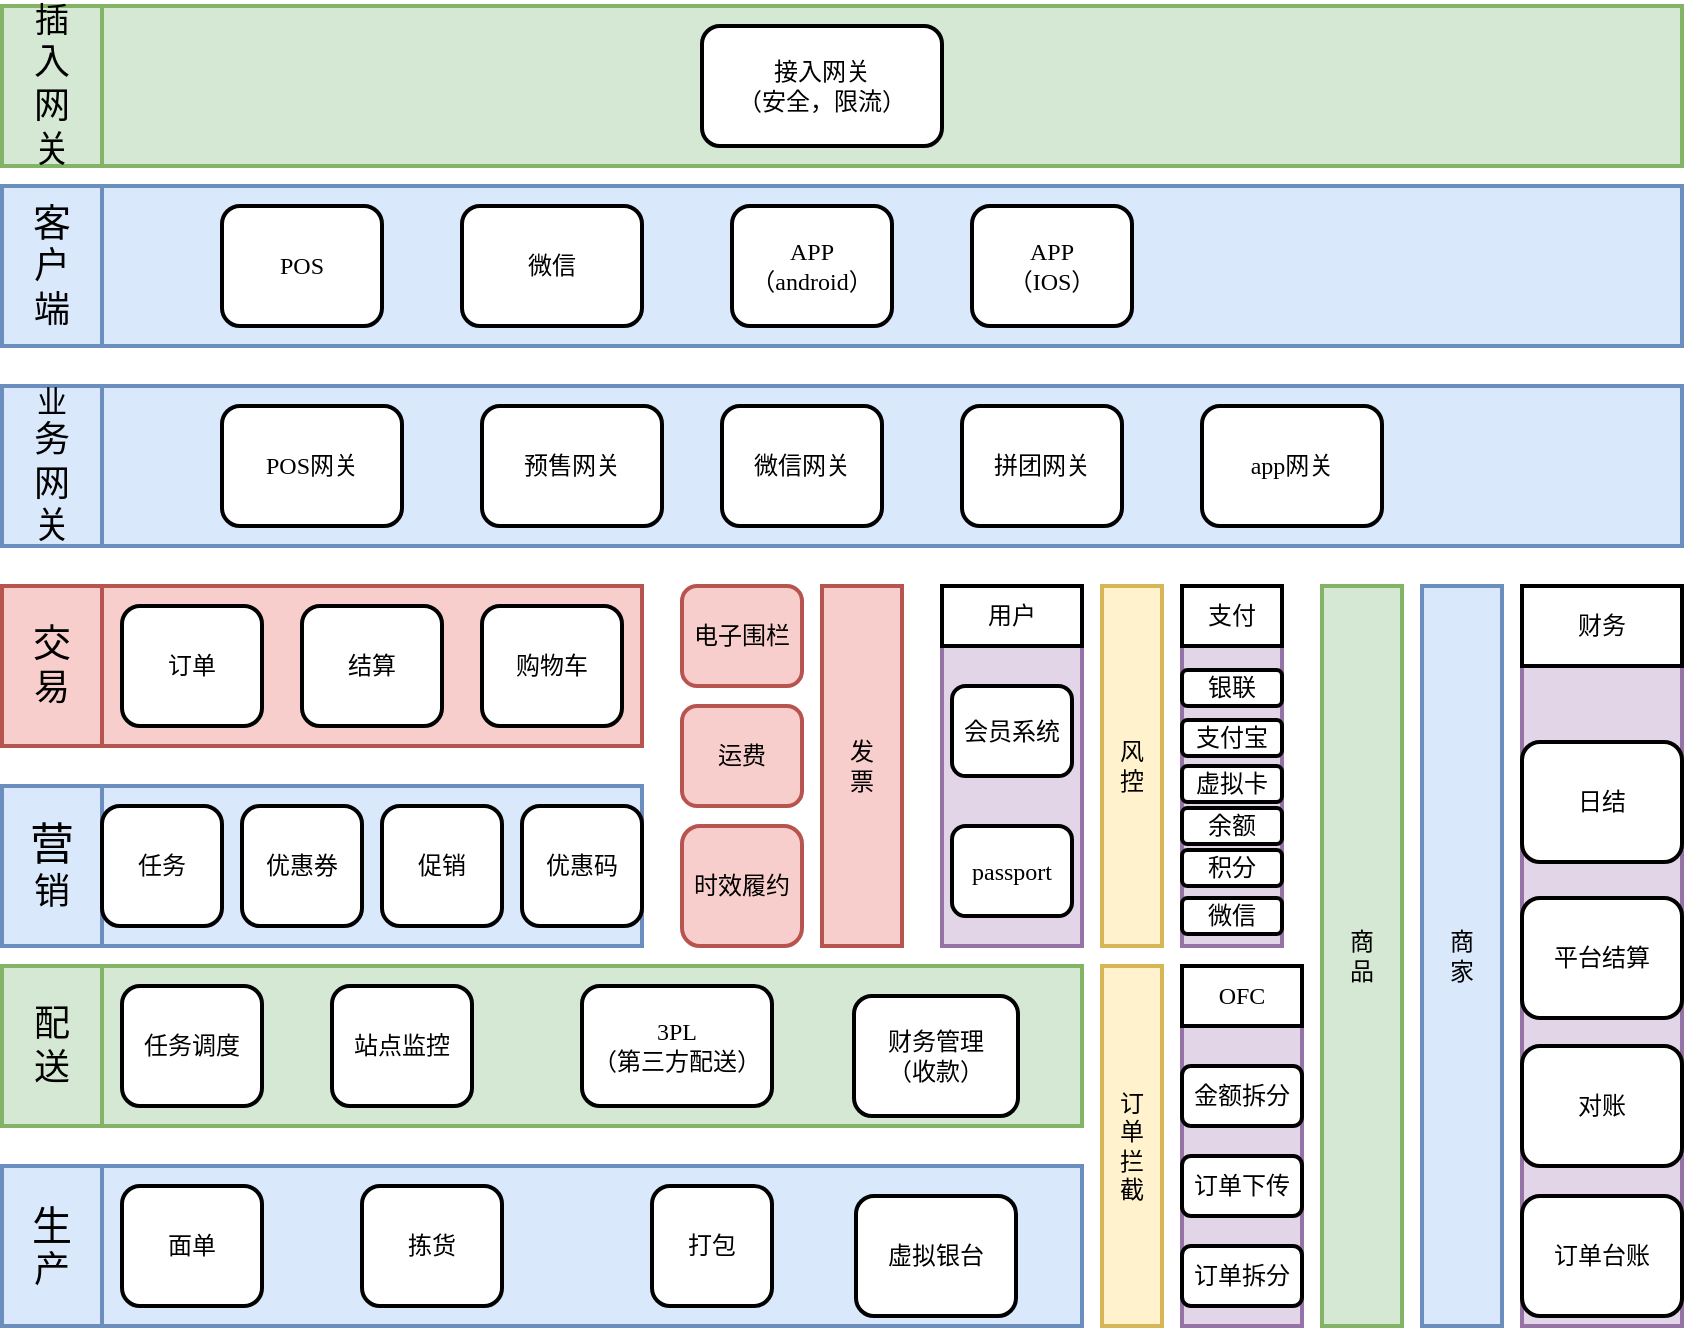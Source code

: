 <mxfile version="20.2.7" type="github">
  <diagram id="qA5--Rq1NtxISiFX53wE" name="Page-1">
    <mxGraphModel dx="3078" dy="1906" grid="1" gridSize="10" guides="1" tooltips="1" connect="1" arrows="1" fold="1" page="1" pageScale="1" pageWidth="827" pageHeight="1169" math="0" shadow="0">
      <root>
        <mxCell id="0" />
        <mxCell id="1" parent="0" />
        <mxCell id="vEzcvhKvF4258BoND81l-2" value="" style="rounded=0;whiteSpace=wrap;html=1;strokeWidth=2;fillColor=#dae8fc;strokeColor=#6c8ebf;fontFamily=Comic Sans MS;" vertex="1" parent="1">
          <mxGeometry x="-840" y="80" width="840" height="80" as="geometry" />
        </mxCell>
        <mxCell id="vEzcvhKvF4258BoND81l-3" value="&lt;font style=&quot;font-size: 19px&quot;&gt;客&lt;/font&gt;&lt;div&gt;&lt;font size=&quot;4&quot;&gt;户&lt;/font&gt;&lt;/div&gt;&lt;div&gt;&lt;font size=&quot;4&quot;&gt;端&lt;/font&gt;&lt;/div&gt;" style="rounded=0;whiteSpace=wrap;html=1;strokeWidth=2;fillColor=#dae8fc;strokeColor=#6c8ebf;fontFamily=Comic Sans MS;" vertex="1" parent="1">
          <mxGeometry x="-840" y="80" width="50" height="80" as="geometry" />
        </mxCell>
        <mxCell id="vEzcvhKvF4258BoND81l-4" value="POS" style="rounded=1;whiteSpace=wrap;html=1;strokeWidth=2;fontFamily=Comic Sans MS;" vertex="1" parent="1">
          <mxGeometry x="-730" y="90" width="80" height="60" as="geometry" />
        </mxCell>
        <mxCell id="vEzcvhKvF4258BoND81l-5" value="微信" style="rounded=1;whiteSpace=wrap;html=1;strokeWidth=2;fontFamily=Comic Sans MS;" vertex="1" parent="1">
          <mxGeometry x="-610" y="90" width="90" height="60" as="geometry" />
        </mxCell>
        <mxCell id="vEzcvhKvF4258BoND81l-6" value="APP&lt;div&gt;（android）&lt;/div&gt;" style="rounded=1;whiteSpace=wrap;html=1;strokeWidth=2;fontFamily=Comic Sans MS;" vertex="1" parent="1">
          <mxGeometry x="-475" y="90" width="80" height="60" as="geometry" />
        </mxCell>
        <mxCell id="vEzcvhKvF4258BoND81l-7" value="APP&lt;div&gt;（IOS）&lt;/div&gt;" style="rounded=1;whiteSpace=wrap;html=1;strokeWidth=2;fontFamily=Comic Sans MS;" vertex="1" parent="1">
          <mxGeometry x="-355" y="90" width="80" height="60" as="geometry" />
        </mxCell>
        <mxCell id="vEzcvhKvF4258BoND81l-8" value="" style="rounded=0;whiteSpace=wrap;html=1;strokeWidth=2;fillColor=#dae8fc;strokeColor=#6c8ebf;fontFamily=Comic Sans MS;" vertex="1" parent="1">
          <mxGeometry x="-840" y="180" width="840" height="80" as="geometry" />
        </mxCell>
        <mxCell id="vEzcvhKvF4258BoND81l-9" value="&lt;font style=&quot;font-size: 15px&quot;&gt;业&lt;/font&gt;&lt;div&gt;&lt;font size=&quot;4&quot;&gt;务&lt;/font&gt;&lt;/div&gt;&lt;div&gt;&lt;font size=&quot;4&quot;&gt;网&lt;/font&gt;&lt;/div&gt;&lt;div&gt;&lt;font size=&quot;4&quot;&gt;关&lt;/font&gt;&lt;/div&gt;" style="rounded=0;whiteSpace=wrap;html=1;strokeWidth=2;fillColor=#dae8fc;strokeColor=#6c8ebf;fontFamily=Comic Sans MS;" vertex="1" parent="1">
          <mxGeometry x="-840" y="180" width="50" height="80" as="geometry" />
        </mxCell>
        <mxCell id="vEzcvhKvF4258BoND81l-10" value="POS网关" style="rounded=1;whiteSpace=wrap;html=1;strokeWidth=2;fontFamily=Comic Sans MS;" vertex="1" parent="1">
          <mxGeometry x="-730" y="190" width="90" height="60" as="geometry" />
        </mxCell>
        <mxCell id="vEzcvhKvF4258BoND81l-11" value="预售网关" style="rounded=1;whiteSpace=wrap;html=1;strokeWidth=2;fontFamily=Comic Sans MS;" vertex="1" parent="1">
          <mxGeometry x="-600" y="190" width="90" height="60" as="geometry" />
        </mxCell>
        <mxCell id="vEzcvhKvF4258BoND81l-12" value="微信网关" style="rounded=1;whiteSpace=wrap;html=1;strokeWidth=2;fontFamily=Comic Sans MS;" vertex="1" parent="1">
          <mxGeometry x="-480" y="190" width="80" height="60" as="geometry" />
        </mxCell>
        <mxCell id="vEzcvhKvF4258BoND81l-13" value="拼团网关" style="rounded=1;whiteSpace=wrap;html=1;strokeWidth=2;fontFamily=Comic Sans MS;" vertex="1" parent="1">
          <mxGeometry x="-360" y="190" width="80" height="60" as="geometry" />
        </mxCell>
        <mxCell id="vEzcvhKvF4258BoND81l-14" value="app网关" style="rounded=1;whiteSpace=wrap;html=1;strokeWidth=2;fontFamily=Comic Sans MS;" vertex="1" parent="1">
          <mxGeometry x="-240" y="190" width="90" height="60" as="geometry" />
        </mxCell>
        <mxCell id="vEzcvhKvF4258BoND81l-15" value="" style="rounded=0;whiteSpace=wrap;html=1;strokeWidth=2;fillColor=#f8cecc;strokeColor=#b85450;fontFamily=Comic Sans MS;" vertex="1" parent="1">
          <mxGeometry x="-840" y="280" width="320" height="80" as="geometry" />
        </mxCell>
        <mxCell id="vEzcvhKvF4258BoND81l-16" value="&lt;font style=&quot;font-size: 19px&quot;&gt;交&lt;/font&gt;&lt;div&gt;&lt;font size=&quot;4&quot;&gt;易&lt;/font&gt;&lt;/div&gt;" style="rounded=0;whiteSpace=wrap;html=1;strokeWidth=2;fillColor=#f8cecc;strokeColor=#b85450;fontFamily=Comic Sans MS;" vertex="1" parent="1">
          <mxGeometry x="-840" y="280" width="50" height="80" as="geometry" />
        </mxCell>
        <mxCell id="vEzcvhKvF4258BoND81l-17" value="订单" style="rounded=1;whiteSpace=wrap;html=1;strokeWidth=2;fontFamily=Comic Sans MS;" vertex="1" parent="1">
          <mxGeometry x="-780" y="290" width="70" height="60" as="geometry" />
        </mxCell>
        <mxCell id="vEzcvhKvF4258BoND81l-18" value="结算" style="rounded=1;whiteSpace=wrap;html=1;strokeWidth=2;fontFamily=Comic Sans MS;" vertex="1" parent="1">
          <mxGeometry x="-690" y="290" width="70" height="60" as="geometry" />
        </mxCell>
        <mxCell id="vEzcvhKvF4258BoND81l-19" value="购物车" style="rounded=1;whiteSpace=wrap;html=1;strokeWidth=2;fontFamily=Comic Sans MS;" vertex="1" parent="1">
          <mxGeometry x="-600" y="290" width="70" height="60" as="geometry" />
        </mxCell>
        <mxCell id="vEzcvhKvF4258BoND81l-20" value="" style="rounded=0;whiteSpace=wrap;html=1;strokeWidth=2;fillColor=#dae8fc;strokeColor=#6c8ebf;fontFamily=Comic Sans MS;" vertex="1" parent="1">
          <mxGeometry x="-840" y="380" width="320" height="80" as="geometry" />
        </mxCell>
        <mxCell id="vEzcvhKvF4258BoND81l-21" value="&lt;font style=&quot;font-size: 22px&quot;&gt;营&lt;/font&gt;&lt;div&gt;&lt;font size=&quot;4&quot;&gt;销&lt;/font&gt;&lt;/div&gt;" style="rounded=0;whiteSpace=wrap;html=1;strokeWidth=2;fillColor=#dae8fc;strokeColor=#6c8ebf;fontFamily=Comic Sans MS;" vertex="1" parent="1">
          <mxGeometry x="-840" y="380" width="50" height="80" as="geometry" />
        </mxCell>
        <mxCell id="vEzcvhKvF4258BoND81l-22" value="任务" style="rounded=1;whiteSpace=wrap;html=1;strokeWidth=2;fontFamily=Comic Sans MS;" vertex="1" parent="1">
          <mxGeometry x="-790" y="390" width="60" height="60" as="geometry" />
        </mxCell>
        <mxCell id="vEzcvhKvF4258BoND81l-23" value="优惠券" style="rounded=1;whiteSpace=wrap;html=1;strokeWidth=2;fontFamily=Comic Sans MS;" vertex="1" parent="1">
          <mxGeometry x="-720" y="390" width="60" height="60" as="geometry" />
        </mxCell>
        <mxCell id="vEzcvhKvF4258BoND81l-24" value="促销" style="rounded=1;whiteSpace=wrap;html=1;strokeWidth=2;fontFamily=Comic Sans MS;" vertex="1" parent="1">
          <mxGeometry x="-650" y="390" width="60" height="60" as="geometry" />
        </mxCell>
        <mxCell id="vEzcvhKvF4258BoND81l-25" value="优惠码" style="rounded=1;whiteSpace=wrap;html=1;strokeWidth=2;fontFamily=Comic Sans MS;" vertex="1" parent="1">
          <mxGeometry x="-580" y="390" width="60" height="60" as="geometry" />
        </mxCell>
        <mxCell id="vEzcvhKvF4258BoND81l-26" value="电子围栏" style="rounded=1;whiteSpace=wrap;html=1;strokeWidth=2;fillColor=#f8cecc;strokeColor=#b85450;fontFamily=Comic Sans MS;" vertex="1" parent="1">
          <mxGeometry x="-500" y="280" width="60" height="50" as="geometry" />
        </mxCell>
        <mxCell id="vEzcvhKvF4258BoND81l-27" value="运费" style="rounded=1;whiteSpace=wrap;html=1;strokeWidth=2;fillColor=#f8cecc;strokeColor=#b85450;fontFamily=Comic Sans MS;" vertex="1" parent="1">
          <mxGeometry x="-500" y="340" width="60" height="50" as="geometry" />
        </mxCell>
        <mxCell id="vEzcvhKvF4258BoND81l-28" value="时效履约" style="rounded=1;whiteSpace=wrap;html=1;strokeWidth=2;fillColor=#f8cecc;strokeColor=#b85450;direction=south;fontFamily=Comic Sans MS;" vertex="1" parent="1">
          <mxGeometry x="-500" y="400" width="60" height="60" as="geometry" />
        </mxCell>
        <mxCell id="vEzcvhKvF4258BoND81l-29" value="发&lt;div&gt;票&lt;/div&gt;" style="rounded=0;whiteSpace=wrap;html=1;strokeWidth=2;fillColor=#f8cecc;strokeColor=#b85450;fontFamily=Comic Sans MS;" vertex="1" parent="1">
          <mxGeometry x="-430" y="280" width="40" height="180" as="geometry" />
        </mxCell>
        <mxCell id="vEzcvhKvF4258BoND81l-30" value="" style="rounded=0;whiteSpace=wrap;html=1;strokeWidth=2;fillColor=#e1d5e7;strokeColor=#9673a6;fontFamily=Comic Sans MS;" vertex="1" parent="1">
          <mxGeometry x="-370" y="280" width="70" height="180" as="geometry" />
        </mxCell>
        <mxCell id="vEzcvhKvF4258BoND81l-31" value="用户" style="rounded=0;whiteSpace=wrap;html=1;strokeWidth=2;fontFamily=Comic Sans MS;" vertex="1" parent="1">
          <mxGeometry x="-370" y="280" width="70" height="30" as="geometry" />
        </mxCell>
        <mxCell id="vEzcvhKvF4258BoND81l-32" value="会员系统" style="rounded=1;whiteSpace=wrap;html=1;strokeWidth=2;fontFamily=Comic Sans MS;" vertex="1" parent="1">
          <mxGeometry x="-365" y="330" width="60" height="45" as="geometry" />
        </mxCell>
        <mxCell id="vEzcvhKvF4258BoND81l-33" value="passport" style="rounded=1;whiteSpace=wrap;html=1;strokeWidth=2;fontFamily=Comic Sans MS;" vertex="1" parent="1">
          <mxGeometry x="-365" y="400" width="60" height="45" as="geometry" />
        </mxCell>
        <mxCell id="vEzcvhKvF4258BoND81l-34" value="风&lt;div&gt;控&lt;/div&gt;" style="rounded=0;whiteSpace=wrap;html=1;strokeWidth=2;fillColor=#fff2cc;strokeColor=#d6b656;fontFamily=Comic Sans MS;" vertex="1" parent="1">
          <mxGeometry x="-290" y="280" width="30" height="180" as="geometry" />
        </mxCell>
        <mxCell id="vEzcvhKvF4258BoND81l-35" value="" style="rounded=0;whiteSpace=wrap;html=1;strokeWidth=2;fillColor=#e1d5e7;strokeColor=#9673a6;fontFamily=Comic Sans MS;" vertex="1" parent="1">
          <mxGeometry x="-250" y="280" width="50" height="180" as="geometry" />
        </mxCell>
        <mxCell id="vEzcvhKvF4258BoND81l-36" value="支付" style="rounded=0;whiteSpace=wrap;html=1;strokeWidth=2;fontFamily=Comic Sans MS;" vertex="1" parent="1">
          <mxGeometry x="-250" y="280" width="50" height="30" as="geometry" />
        </mxCell>
        <mxCell id="vEzcvhKvF4258BoND81l-37" value="银联" style="rounded=1;whiteSpace=wrap;html=1;strokeWidth=2;fontFamily=Comic Sans MS;" vertex="1" parent="1">
          <mxGeometry x="-250" y="322" width="50" height="18" as="geometry" />
        </mxCell>
        <mxCell id="vEzcvhKvF4258BoND81l-38" value="微信" style="rounded=1;whiteSpace=wrap;html=1;strokeWidth=2;fontFamily=Comic Sans MS;" vertex="1" parent="1">
          <mxGeometry x="-250" y="436" width="50" height="18" as="geometry" />
        </mxCell>
        <mxCell id="vEzcvhKvF4258BoND81l-39" value="支付宝" style="rounded=1;whiteSpace=wrap;html=1;strokeWidth=2;fontFamily=Comic Sans MS;" vertex="1" parent="1">
          <mxGeometry x="-250" y="347" width="50" height="18" as="geometry" />
        </mxCell>
        <mxCell id="vEzcvhKvF4258BoND81l-40" value="虚拟卡" style="rounded=1;whiteSpace=wrap;html=1;strokeWidth=2;fontFamily=Comic Sans MS;" vertex="1" parent="1">
          <mxGeometry x="-250" y="370" width="50" height="18" as="geometry" />
        </mxCell>
        <mxCell id="vEzcvhKvF4258BoND81l-41" value="积分" style="rounded=1;whiteSpace=wrap;html=1;strokeWidth=2;fontFamily=Comic Sans MS;" vertex="1" parent="1">
          <mxGeometry x="-250" y="412" width="50" height="18" as="geometry" />
        </mxCell>
        <mxCell id="vEzcvhKvF4258BoND81l-42" value="余额" style="rounded=1;whiteSpace=wrap;html=1;strokeWidth=2;fontFamily=Comic Sans MS;" vertex="1" parent="1">
          <mxGeometry x="-250" y="391" width="50" height="18" as="geometry" />
        </mxCell>
        <mxCell id="vEzcvhKvF4258BoND81l-43" value="" style="rounded=0;whiteSpace=wrap;html=1;strokeWidth=2;fillColor=#dae8fc;strokeColor=#6c8ebf;fontFamily=Comic Sans MS;" vertex="1" parent="1">
          <mxGeometry x="-840" y="570" width="540" height="80" as="geometry" />
        </mxCell>
        <mxCell id="vEzcvhKvF4258BoND81l-44" value="" style="rounded=0;whiteSpace=wrap;html=1;strokeWidth=2;fillColor=#d5e8d4;strokeColor=#82b366;fontFamily=Comic Sans MS;" vertex="1" parent="1">
          <mxGeometry x="-840" y="470" width="540" height="80" as="geometry" />
        </mxCell>
        <mxCell id="vEzcvhKvF4258BoND81l-45" value="&lt;font style=&quot;font-size: 20px&quot;&gt;生&lt;/font&gt;&lt;div&gt;&lt;font size=&quot;4&quot;&gt;产&lt;/font&gt;&lt;/div&gt;" style="rounded=0;whiteSpace=wrap;html=1;strokeWidth=2;fillColor=#dae8fc;strokeColor=#6c8ebf;fontFamily=Comic Sans MS;" vertex="1" parent="1">
          <mxGeometry x="-840" y="570" width="50" height="80" as="geometry" />
        </mxCell>
        <mxCell id="vEzcvhKvF4258BoND81l-46" value="&lt;font style=&quot;font-size: 18px&quot;&gt;配&lt;/font&gt;&lt;div&gt;&lt;font size=&quot;4&quot;&gt;送&lt;/font&gt;&lt;/div&gt;" style="rounded=0;whiteSpace=wrap;html=1;strokeWidth=2;fillColor=#d5e8d4;strokeColor=#82b366;fontFamily=Comic Sans MS;" vertex="1" parent="1">
          <mxGeometry x="-840" y="470" width="50" height="80" as="geometry" />
        </mxCell>
        <mxCell id="vEzcvhKvF4258BoND81l-47" value="面单" style="rounded=1;whiteSpace=wrap;html=1;strokeWidth=2;fontFamily=Comic Sans MS;" vertex="1" parent="1">
          <mxGeometry x="-780" y="580" width="70" height="60" as="geometry" />
        </mxCell>
        <mxCell id="vEzcvhKvF4258BoND81l-48" value="拣货" style="rounded=1;whiteSpace=wrap;html=1;strokeWidth=2;fontFamily=Comic Sans MS;" vertex="1" parent="1">
          <mxGeometry x="-660" y="580" width="70" height="60" as="geometry" />
        </mxCell>
        <mxCell id="vEzcvhKvF4258BoND81l-49" value="打包" style="rounded=1;whiteSpace=wrap;html=1;strokeWidth=2;fontFamily=Comic Sans MS;" vertex="1" parent="1">
          <mxGeometry x="-515" y="580" width="60" height="60" as="geometry" />
        </mxCell>
        <mxCell id="vEzcvhKvF4258BoND81l-50" value="虚拟银台" style="rounded=1;whiteSpace=wrap;html=1;strokeWidth=2;fontFamily=Comic Sans MS;" vertex="1" parent="1">
          <mxGeometry x="-413" y="585" width="80" height="60" as="geometry" />
        </mxCell>
        <mxCell id="vEzcvhKvF4258BoND81l-51" value="任务调度" style="rounded=1;whiteSpace=wrap;html=1;strokeWidth=2;fontFamily=Comic Sans MS;" vertex="1" parent="1">
          <mxGeometry x="-780" y="480" width="70" height="60" as="geometry" />
        </mxCell>
        <mxCell id="vEzcvhKvF4258BoND81l-52" value="站点监控" style="rounded=1;whiteSpace=wrap;html=1;strokeWidth=2;fontFamily=Comic Sans MS;" vertex="1" parent="1">
          <mxGeometry x="-675" y="480" width="70" height="60" as="geometry" />
        </mxCell>
        <mxCell id="vEzcvhKvF4258BoND81l-53" value="3PL&lt;div&gt;（第三方配送）&lt;/div&gt;" style="rounded=1;whiteSpace=wrap;html=1;strokeWidth=2;fontFamily=Comic Sans MS;" vertex="1" parent="1">
          <mxGeometry x="-550" y="480" width="95" height="60" as="geometry" />
        </mxCell>
        <mxCell id="vEzcvhKvF4258BoND81l-54" value="财务管理&lt;div&gt;（收款）&lt;/div&gt;" style="rounded=1;whiteSpace=wrap;html=1;strokeWidth=2;fontFamily=Comic Sans MS;" vertex="1" parent="1">
          <mxGeometry x="-414" y="485" width="82" height="60" as="geometry" />
        </mxCell>
        <mxCell id="vEzcvhKvF4258BoND81l-55" value="订&lt;div&gt;单&lt;/div&gt;&lt;div&gt;拦&lt;/div&gt;&lt;div&gt;截&lt;/div&gt;" style="rounded=0;whiteSpace=wrap;html=1;strokeWidth=2;fillColor=#fff2cc;strokeColor=#d6b656;fontFamily=Comic Sans MS;" vertex="1" parent="1">
          <mxGeometry x="-290" y="470" width="30" height="180" as="geometry" />
        </mxCell>
        <mxCell id="vEzcvhKvF4258BoND81l-56" value="" style="rounded=0;whiteSpace=wrap;html=1;strokeWidth=2;fillColor=#e1d5e7;strokeColor=#9673a6;fontFamily=Comic Sans MS;" vertex="1" parent="1">
          <mxGeometry x="-250" y="470" width="60" height="180" as="geometry" />
        </mxCell>
        <mxCell id="vEzcvhKvF4258BoND81l-57" value="OFC" style="rounded=0;whiteSpace=wrap;html=1;strokeWidth=2;fontFamily=Comic Sans MS;" vertex="1" parent="1">
          <mxGeometry x="-250" y="470" width="60" height="30" as="geometry" />
        </mxCell>
        <mxCell id="vEzcvhKvF4258BoND81l-58" value="金额拆分" style="rounded=1;whiteSpace=wrap;html=1;strokeWidth=2;fontFamily=Comic Sans MS;" vertex="1" parent="1">
          <mxGeometry x="-250" y="520" width="60" height="30" as="geometry" />
        </mxCell>
        <mxCell id="vEzcvhKvF4258BoND81l-59" value="订单下传" style="rounded=1;whiteSpace=wrap;html=1;strokeWidth=2;fontFamily=Comic Sans MS;" vertex="1" parent="1">
          <mxGeometry x="-250" y="565" width="60" height="30" as="geometry" />
        </mxCell>
        <mxCell id="vEzcvhKvF4258BoND81l-60" value="订单拆分" style="rounded=1;whiteSpace=wrap;html=1;strokeWidth=2;fontFamily=Comic Sans MS;" vertex="1" parent="1">
          <mxGeometry x="-250" y="610" width="60" height="30" as="geometry" />
        </mxCell>
        <mxCell id="vEzcvhKvF4258BoND81l-61" value="商&lt;div&gt;品&lt;/div&gt;" style="rounded=0;whiteSpace=wrap;html=1;strokeWidth=2;fillColor=#d5e8d4;strokeColor=#82b366;fontFamily=Comic Sans MS;" vertex="1" parent="1">
          <mxGeometry x="-180" y="280" width="40" height="370" as="geometry" />
        </mxCell>
        <mxCell id="vEzcvhKvF4258BoND81l-62" value="商&lt;div&gt;家&lt;/div&gt;" style="rounded=0;whiteSpace=wrap;html=1;strokeWidth=2;fillColor=#dae8fc;strokeColor=#6c8ebf;fontFamily=Comic Sans MS;" vertex="1" parent="1">
          <mxGeometry x="-130" y="280" width="40" height="370" as="geometry" />
        </mxCell>
        <mxCell id="vEzcvhKvF4258BoND81l-63" value="" style="rounded=0;whiteSpace=wrap;html=1;strokeWidth=2;fillColor=#e1d5e7;strokeColor=#9673a6;fontFamily=Comic Sans MS;" vertex="1" parent="1">
          <mxGeometry x="-80" y="280" width="80" height="370" as="geometry" />
        </mxCell>
        <mxCell id="vEzcvhKvF4258BoND81l-64" value="财务" style="rounded=0;whiteSpace=wrap;html=1;strokeWidth=2;fontFamily=Comic Sans MS;" vertex="1" parent="1">
          <mxGeometry x="-80" y="280" width="80" height="40" as="geometry" />
        </mxCell>
        <mxCell id="vEzcvhKvF4258BoND81l-65" value="日结" style="rounded=1;whiteSpace=wrap;html=1;strokeWidth=2;fontFamily=Comic Sans MS;" vertex="1" parent="1">
          <mxGeometry x="-80" y="358" width="80" height="60" as="geometry" />
        </mxCell>
        <mxCell id="vEzcvhKvF4258BoND81l-66" value="平台结算" style="rounded=1;whiteSpace=wrap;html=1;strokeWidth=2;fontFamily=Comic Sans MS;" vertex="1" parent="1">
          <mxGeometry x="-80" y="436" width="80" height="60" as="geometry" />
        </mxCell>
        <mxCell id="vEzcvhKvF4258BoND81l-67" value="对账" style="rounded=1;whiteSpace=wrap;html=1;strokeWidth=2;fontFamily=Comic Sans MS;" vertex="1" parent="1">
          <mxGeometry x="-80" y="510" width="80" height="60" as="geometry" />
        </mxCell>
        <mxCell id="vEzcvhKvF4258BoND81l-68" value="订单台账" style="rounded=1;whiteSpace=wrap;html=1;strokeWidth=2;fontFamily=Comic Sans MS;" vertex="1" parent="1">
          <mxGeometry x="-80" y="585" width="80" height="60" as="geometry" />
        </mxCell>
        <mxCell id="vEzcvhKvF4258BoND81l-69" value="" style="rounded=0;whiteSpace=wrap;html=1;strokeWidth=2;fillColor=#d5e8d4;strokeColor=#82b366;fontFamily=Comic Sans MS;" vertex="1" parent="1">
          <mxGeometry x="-840" y="-10" width="840" height="80" as="geometry" />
        </mxCell>
        <mxCell id="vEzcvhKvF4258BoND81l-70" value="接入网关&lt;div&gt;（安全，限流）&lt;/div&gt;" style="rounded=1;whiteSpace=wrap;html=1;strokeWidth=2;fontFamily=Comic Sans MS;" vertex="1" parent="1">
          <mxGeometry x="-490" width="120" height="60" as="geometry" />
        </mxCell>
        <mxCell id="vEzcvhKvF4258BoND81l-71" value="&lt;font style=&quot;font-size: 17px&quot;&gt;插&lt;/font&gt;&lt;div&gt;&lt;font size=&quot;4&quot;&gt;入&lt;/font&gt;&lt;/div&gt;&lt;div&gt;&lt;font size=&quot;4&quot;&gt;网&lt;/font&gt;&lt;/div&gt;&lt;div&gt;&lt;font size=&quot;4&quot;&gt;关&lt;/font&gt;&lt;/div&gt;" style="rounded=0;whiteSpace=wrap;html=1;strokeWidth=2;fillColor=#d5e8d4;strokeColor=#82b366;fontFamily=Comic Sans MS;" vertex="1" parent="1">
          <mxGeometry x="-840" y="-10" width="50" height="80" as="geometry" />
        </mxCell>
      </root>
    </mxGraphModel>
  </diagram>
</mxfile>
